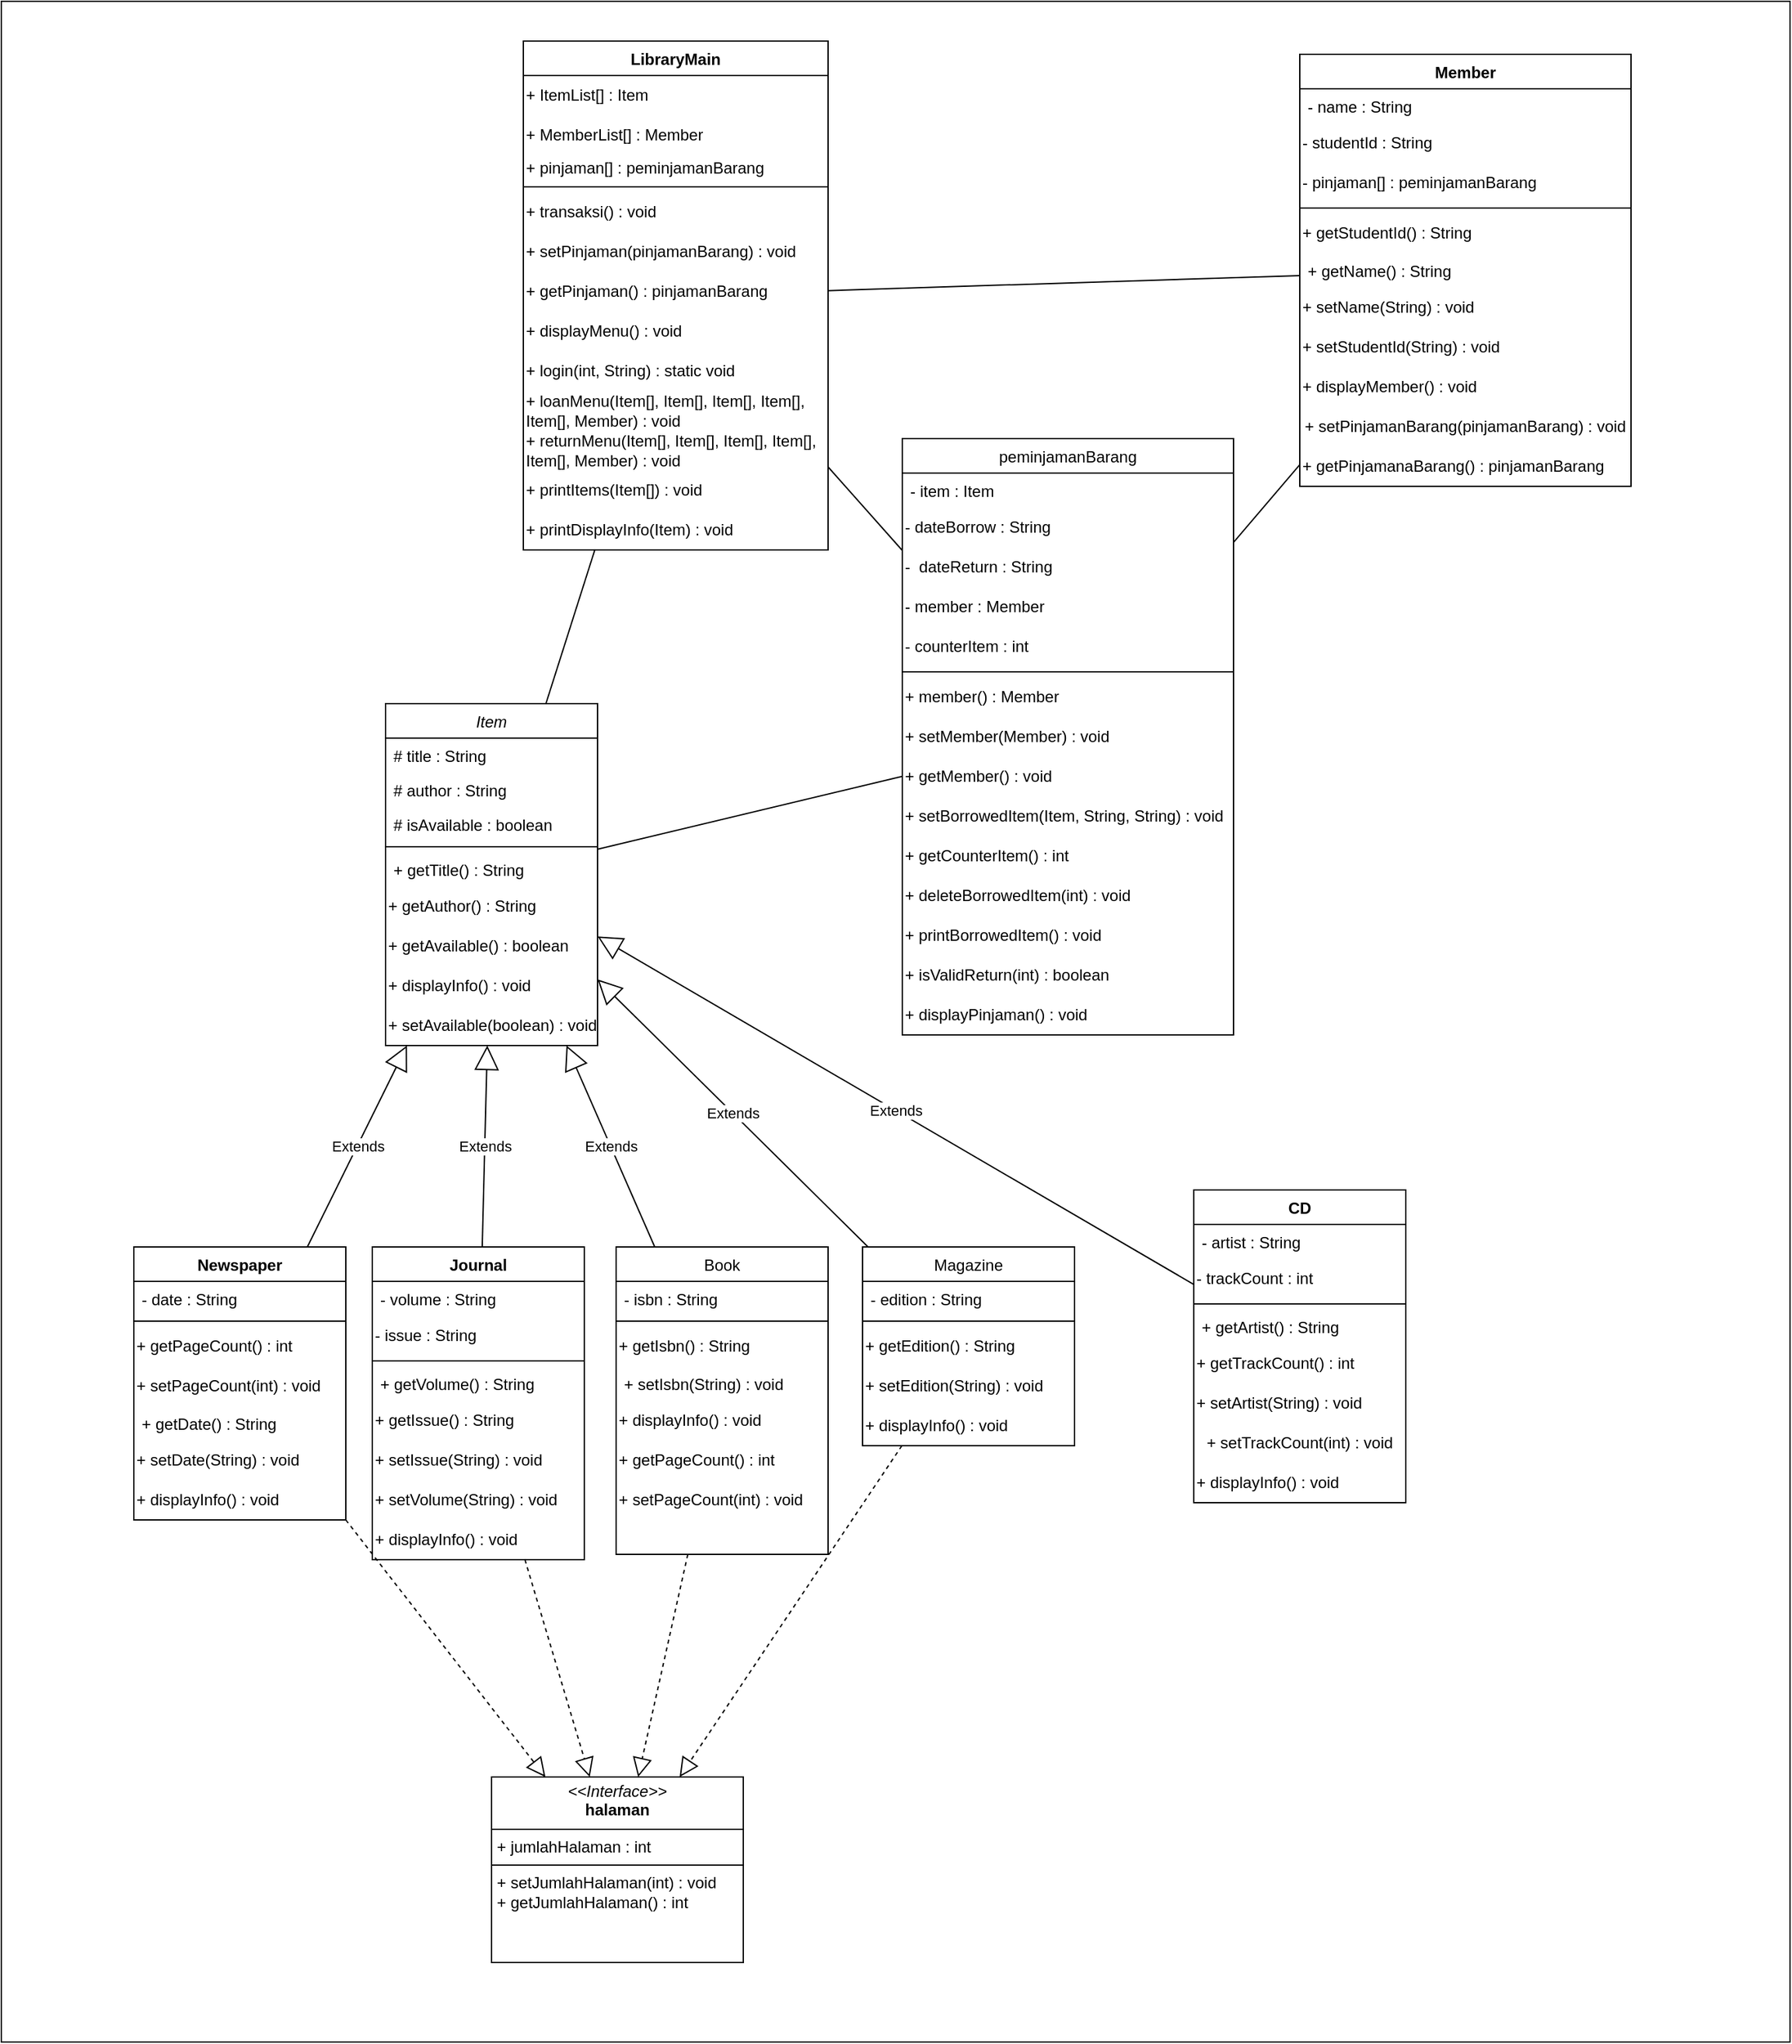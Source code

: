 <mxfile version="24.2.5" type="device">
  <diagram id="C5RBs43oDa-KdzZeNtuy" name="Page-1">
    <mxGraphModel dx="1859" dy="1704" grid="1" gridSize="10" guides="1" tooltips="1" connect="1" arrows="1" fold="1" page="1" pageScale="1" pageWidth="827" pageHeight="1169" math="0" shadow="0">
      <root>
        <mxCell id="WIyWlLk6GJQsqaUBKTNV-0" />
        <mxCell id="WIyWlLk6GJQsqaUBKTNV-1" parent="WIyWlLk6GJQsqaUBKTNV-0" />
        <mxCell id="lQ18ECbI6pu9SuM6kCDf-2" value="" style="rounded=0;whiteSpace=wrap;html=1;" parent="WIyWlLk6GJQsqaUBKTNV-1" vertex="1">
          <mxGeometry x="-50" y="-390" width="1350" height="1540" as="geometry" />
        </mxCell>
        <mxCell id="zkfFHV4jXpPFQw0GAbJ--0" value="Item" style="swimlane;fontStyle=2;align=center;verticalAlign=top;childLayout=stackLayout;horizontal=1;startSize=26;horizontalStack=0;resizeParent=1;resizeLast=0;collapsible=1;marginBottom=0;rounded=0;shadow=0;strokeWidth=1;" parent="WIyWlLk6GJQsqaUBKTNV-1" vertex="1">
          <mxGeometry x="240" y="140" width="160" height="258" as="geometry">
            <mxRectangle x="240" y="140" width="160" height="26" as="alternateBounds" />
          </mxGeometry>
        </mxCell>
        <mxCell id="zkfFHV4jXpPFQw0GAbJ--1" value="# title : String" style="text;align=left;verticalAlign=top;spacingLeft=4;spacingRight=4;overflow=hidden;rotatable=0;points=[[0,0.5],[1,0.5]];portConstraint=eastwest;" parent="zkfFHV4jXpPFQw0GAbJ--0" vertex="1">
          <mxGeometry y="26" width="160" height="26" as="geometry" />
        </mxCell>
        <mxCell id="zkfFHV4jXpPFQw0GAbJ--2" value="# author : String" style="text;align=left;verticalAlign=top;spacingLeft=4;spacingRight=4;overflow=hidden;rotatable=0;points=[[0,0.5],[1,0.5]];portConstraint=eastwest;rounded=0;shadow=0;html=0;" parent="zkfFHV4jXpPFQw0GAbJ--0" vertex="1">
          <mxGeometry y="52" width="160" height="26" as="geometry" />
        </mxCell>
        <mxCell id="zkfFHV4jXpPFQw0GAbJ--3" value="# isAvailable : boolean" style="text;align=left;verticalAlign=top;spacingLeft=4;spacingRight=4;overflow=hidden;rotatable=0;points=[[0,0.5],[1,0.5]];portConstraint=eastwest;rounded=0;shadow=0;html=0;" parent="zkfFHV4jXpPFQw0GAbJ--0" vertex="1">
          <mxGeometry y="78" width="160" height="26" as="geometry" />
        </mxCell>
        <mxCell id="zkfFHV4jXpPFQw0GAbJ--4" value="" style="line;html=1;strokeWidth=1;align=left;verticalAlign=middle;spacingTop=-1;spacingLeft=3;spacingRight=3;rotatable=0;labelPosition=right;points=[];portConstraint=eastwest;" parent="zkfFHV4jXpPFQw0GAbJ--0" vertex="1">
          <mxGeometry y="104" width="160" height="8" as="geometry" />
        </mxCell>
        <mxCell id="zkfFHV4jXpPFQw0GAbJ--5" value="+ getTitle() : String" style="text;align=left;verticalAlign=top;spacingLeft=4;spacingRight=4;overflow=hidden;rotatable=0;points=[[0,0.5],[1,0.5]];portConstraint=eastwest;" parent="zkfFHV4jXpPFQw0GAbJ--0" vertex="1">
          <mxGeometry y="112" width="160" height="26" as="geometry" />
        </mxCell>
        <mxCell id="qx_mzh8OeMAy9LtwGwMH-26" value="+ getAuthor() : String" style="text;html=1;align=left;verticalAlign=middle;whiteSpace=wrap;rounded=0;" parent="zkfFHV4jXpPFQw0GAbJ--0" vertex="1">
          <mxGeometry y="138" width="160" height="30" as="geometry" />
        </mxCell>
        <mxCell id="qx_mzh8OeMAy9LtwGwMH-27" value="+ getAvailable() : boolean" style="text;html=1;align=left;verticalAlign=middle;whiteSpace=wrap;rounded=0;" parent="zkfFHV4jXpPFQw0GAbJ--0" vertex="1">
          <mxGeometry y="168" width="160" height="30" as="geometry" />
        </mxCell>
        <mxCell id="qx_mzh8OeMAy9LtwGwMH-29" value="+ displayInfo() : void" style="text;html=1;align=left;verticalAlign=middle;whiteSpace=wrap;rounded=0;" parent="zkfFHV4jXpPFQw0GAbJ--0" vertex="1">
          <mxGeometry y="198" width="160" height="30" as="geometry" />
        </mxCell>
        <mxCell id="qx_mzh8OeMAy9LtwGwMH-28" value="+ setAvailable(boolean) : void" style="text;html=1;align=left;verticalAlign=middle;whiteSpace=wrap;rounded=0;" parent="zkfFHV4jXpPFQw0GAbJ--0" vertex="1">
          <mxGeometry y="228" width="160" height="30" as="geometry" />
        </mxCell>
        <mxCell id="zkfFHV4jXpPFQw0GAbJ--6" value="Book" style="swimlane;fontStyle=0;align=center;verticalAlign=top;childLayout=stackLayout;horizontal=1;startSize=26;horizontalStack=0;resizeParent=1;resizeLast=0;collapsible=1;marginBottom=0;rounded=0;shadow=0;strokeWidth=1;" parent="WIyWlLk6GJQsqaUBKTNV-1" vertex="1">
          <mxGeometry x="414" y="550" width="160" height="232" as="geometry">
            <mxRectangle x="130" y="380" width="160" height="26" as="alternateBounds" />
          </mxGeometry>
        </mxCell>
        <mxCell id="zkfFHV4jXpPFQw0GAbJ--7" value="- isbn : String" style="text;align=left;verticalAlign=top;spacingLeft=4;spacingRight=4;overflow=hidden;rotatable=0;points=[[0,0.5],[1,0.5]];portConstraint=eastwest;" parent="zkfFHV4jXpPFQw0GAbJ--6" vertex="1">
          <mxGeometry y="26" width="160" height="26" as="geometry" />
        </mxCell>
        <mxCell id="zkfFHV4jXpPFQw0GAbJ--9" value="" style="line;html=1;strokeWidth=1;align=left;verticalAlign=middle;spacingTop=-1;spacingLeft=3;spacingRight=3;rotatable=0;labelPosition=right;points=[];portConstraint=eastwest;" parent="zkfFHV4jXpPFQw0GAbJ--6" vertex="1">
          <mxGeometry y="52" width="160" height="8" as="geometry" />
        </mxCell>
        <mxCell id="lQ18ECbI6pu9SuM6kCDf-29" value="+ getIsbn() : String" style="text;html=1;align=left;verticalAlign=middle;whiteSpace=wrap;rounded=0;" parent="zkfFHV4jXpPFQw0GAbJ--6" vertex="1">
          <mxGeometry y="60" width="160" height="30" as="geometry" />
        </mxCell>
        <mxCell id="zkfFHV4jXpPFQw0GAbJ--11" value="+ setIsbn(String) : void" style="text;align=left;verticalAlign=top;spacingLeft=4;spacingRight=4;overflow=hidden;rotatable=0;points=[[0,0.5],[1,0.5]];portConstraint=eastwest;" parent="zkfFHV4jXpPFQw0GAbJ--6" vertex="1">
          <mxGeometry y="90" width="160" height="26" as="geometry" />
        </mxCell>
        <mxCell id="qx_mzh8OeMAy9LtwGwMH-45" value="+ displayInfo() : void" style="text;html=1;align=left;verticalAlign=middle;whiteSpace=wrap;rounded=0;" parent="zkfFHV4jXpPFQw0GAbJ--6" vertex="1">
          <mxGeometry y="116" width="160" height="30" as="geometry" />
        </mxCell>
        <mxCell id="CVYK4DIBqhmKt8OuhwKj-24" value="+ getPageCount() : int" style="text;html=1;align=left;verticalAlign=middle;whiteSpace=wrap;rounded=0;" parent="zkfFHV4jXpPFQw0GAbJ--6" vertex="1">
          <mxGeometry y="146" width="160" height="30" as="geometry" />
        </mxCell>
        <mxCell id="CVYK4DIBqhmKt8OuhwKj-25" value="+ setPageCount(int) : void" style="text;html=1;align=left;verticalAlign=middle;whiteSpace=wrap;rounded=0;" parent="zkfFHV4jXpPFQw0GAbJ--6" vertex="1">
          <mxGeometry y="176" width="160" height="30" as="geometry" />
        </mxCell>
        <mxCell id="zkfFHV4jXpPFQw0GAbJ--13" value="Magazine" style="swimlane;fontStyle=0;align=center;verticalAlign=top;childLayout=stackLayout;horizontal=1;startSize=26;horizontalStack=0;resizeParent=1;resizeLast=0;collapsible=1;marginBottom=0;rounded=0;shadow=0;strokeWidth=1;" parent="WIyWlLk6GJQsqaUBKTNV-1" vertex="1">
          <mxGeometry x="600" y="550" width="160" height="150" as="geometry">
            <mxRectangle x="340" y="380" width="170" height="26" as="alternateBounds" />
          </mxGeometry>
        </mxCell>
        <mxCell id="zkfFHV4jXpPFQw0GAbJ--14" value="- edition : String" style="text;align=left;verticalAlign=top;spacingLeft=4;spacingRight=4;overflow=hidden;rotatable=0;points=[[0,0.5],[1,0.5]];portConstraint=eastwest;" parent="zkfFHV4jXpPFQw0GAbJ--13" vertex="1">
          <mxGeometry y="26" width="160" height="26" as="geometry" />
        </mxCell>
        <mxCell id="zkfFHV4jXpPFQw0GAbJ--15" value="" style="line;html=1;strokeWidth=1;align=left;verticalAlign=middle;spacingTop=-1;spacingLeft=3;spacingRight=3;rotatable=0;labelPosition=right;points=[];portConstraint=eastwest;" parent="zkfFHV4jXpPFQw0GAbJ--13" vertex="1">
          <mxGeometry y="52" width="160" height="8" as="geometry" />
        </mxCell>
        <mxCell id="qx_mzh8OeMAy9LtwGwMH-41" value="+ getEdition() : String" style="text;html=1;align=left;verticalAlign=middle;whiteSpace=wrap;rounded=0;" parent="zkfFHV4jXpPFQw0GAbJ--13" vertex="1">
          <mxGeometry y="60" width="160" height="30" as="geometry" />
        </mxCell>
        <mxCell id="qx_mzh8OeMAy9LtwGwMH-42" value="+ setEdition(String) : void" style="text;html=1;align=left;verticalAlign=middle;whiteSpace=wrap;rounded=0;" parent="zkfFHV4jXpPFQw0GAbJ--13" vertex="1">
          <mxGeometry y="90" width="160" height="30" as="geometry" />
        </mxCell>
        <mxCell id="qx_mzh8OeMAy9LtwGwMH-43" value="+ displayInfo() : void" style="text;html=1;align=left;verticalAlign=middle;whiteSpace=wrap;rounded=0;" parent="zkfFHV4jXpPFQw0GAbJ--13" vertex="1">
          <mxGeometry y="120" width="160" height="30" as="geometry" />
        </mxCell>
        <mxCell id="qx_mzh8OeMAy9LtwGwMH-1" value="Member" style="swimlane;fontStyle=1;align=center;verticalAlign=top;childLayout=stackLayout;horizontal=1;startSize=26;horizontalStack=0;resizeParent=1;resizeParentMax=0;resizeLast=0;collapsible=1;marginBottom=0;whiteSpace=wrap;html=1;" parent="WIyWlLk6GJQsqaUBKTNV-1" vertex="1">
          <mxGeometry x="930" y="-350" width="250" height="326" as="geometry" />
        </mxCell>
        <mxCell id="qx_mzh8OeMAy9LtwGwMH-2" value="- name : String" style="text;strokeColor=none;fillColor=none;align=left;verticalAlign=top;spacingLeft=4;spacingRight=4;overflow=hidden;rotatable=0;points=[[0,0.5],[1,0.5]];portConstraint=eastwest;whiteSpace=wrap;html=1;" parent="qx_mzh8OeMAy9LtwGwMH-1" vertex="1">
          <mxGeometry y="26" width="250" height="26" as="geometry" />
        </mxCell>
        <mxCell id="qx_mzh8OeMAy9LtwGwMH-53" value="- studentId : String" style="text;html=1;align=left;verticalAlign=middle;whiteSpace=wrap;rounded=0;" parent="qx_mzh8OeMAy9LtwGwMH-1" vertex="1">
          <mxGeometry y="52" width="250" height="30" as="geometry" />
        </mxCell>
        <mxCell id="lQ18ECbI6pu9SuM6kCDf-4" value="- pinjaman[] : peminjamanBarang" style="text;html=1;align=left;verticalAlign=middle;whiteSpace=wrap;rounded=0;" parent="qx_mzh8OeMAy9LtwGwMH-1" vertex="1">
          <mxGeometry y="82" width="250" height="30" as="geometry" />
        </mxCell>
        <mxCell id="qx_mzh8OeMAy9LtwGwMH-3" value="" style="line;strokeWidth=1;fillColor=none;align=left;verticalAlign=middle;spacingTop=-1;spacingLeft=3;spacingRight=3;rotatable=0;labelPosition=right;points=[];portConstraint=eastwest;strokeColor=inherit;" parent="qx_mzh8OeMAy9LtwGwMH-1" vertex="1">
          <mxGeometry y="112" width="250" height="8" as="geometry" />
        </mxCell>
        <mxCell id="qx_mzh8OeMAy9LtwGwMH-55" value="+ getStudentId() : String" style="text;html=1;align=left;verticalAlign=middle;whiteSpace=wrap;rounded=0;" parent="qx_mzh8OeMAy9LtwGwMH-1" vertex="1">
          <mxGeometry y="120" width="250" height="30" as="geometry" />
        </mxCell>
        <mxCell id="qx_mzh8OeMAy9LtwGwMH-4" value="+ getName() : String" style="text;strokeColor=none;fillColor=none;align=left;verticalAlign=top;spacingLeft=4;spacingRight=4;overflow=hidden;rotatable=0;points=[[0,0.5],[1,0.5]];portConstraint=eastwest;whiteSpace=wrap;html=1;" parent="qx_mzh8OeMAy9LtwGwMH-1" vertex="1">
          <mxGeometry y="150" width="250" height="26" as="geometry" />
        </mxCell>
        <mxCell id="qx_mzh8OeMAy9LtwGwMH-57" value="+ setName(String) : void" style="text;html=1;align=left;verticalAlign=middle;whiteSpace=wrap;rounded=0;" parent="qx_mzh8OeMAy9LtwGwMH-1" vertex="1">
          <mxGeometry y="176" width="250" height="30" as="geometry" />
        </mxCell>
        <mxCell id="qx_mzh8OeMAy9LtwGwMH-58" value="+ setStudentId(String) : void" style="text;html=1;align=left;verticalAlign=middle;whiteSpace=wrap;rounded=0;" parent="qx_mzh8OeMAy9LtwGwMH-1" vertex="1">
          <mxGeometry y="206" width="250" height="30" as="geometry" />
        </mxCell>
        <mxCell id="qx_mzh8OeMAy9LtwGwMH-59" value="+ displayMember() : void" style="text;html=1;align=left;verticalAlign=middle;whiteSpace=wrap;rounded=0;" parent="qx_mzh8OeMAy9LtwGwMH-1" vertex="1">
          <mxGeometry y="236" width="250" height="30" as="geometry" />
        </mxCell>
        <mxCell id="lQ18ECbI6pu9SuM6kCDf-3" value="+ setPinjamanBarang(pinjamanBarang) : void" style="text;html=1;align=center;verticalAlign=middle;whiteSpace=wrap;rounded=0;" parent="qx_mzh8OeMAy9LtwGwMH-1" vertex="1">
          <mxGeometry y="266" width="250" height="30" as="geometry" />
        </mxCell>
        <mxCell id="lQ18ECbI6pu9SuM6kCDf-5" value="+ getPinjamanaBarang() : pinjamanBarang" style="text;html=1;align=left;verticalAlign=middle;whiteSpace=wrap;rounded=0;" parent="qx_mzh8OeMAy9LtwGwMH-1" vertex="1">
          <mxGeometry y="296" width="250" height="30" as="geometry" />
        </mxCell>
        <mxCell id="qx_mzh8OeMAy9LtwGwMH-5" value="LibraryMain" style="swimlane;fontStyle=1;align=center;verticalAlign=top;childLayout=stackLayout;horizontal=1;startSize=26;horizontalStack=0;resizeParent=1;resizeParentMax=0;resizeLast=0;collapsible=1;marginBottom=0;whiteSpace=wrap;html=1;" parent="WIyWlLk6GJQsqaUBKTNV-1" vertex="1">
          <mxGeometry x="344" y="-360" width="230" height="384" as="geometry">
            <mxRectangle x="560" y="-70" width="100" height="30" as="alternateBounds" />
          </mxGeometry>
        </mxCell>
        <mxCell id="CVYK4DIBqhmKt8OuhwKj-3" value="+ ItemList[] : Item" style="text;html=1;align=left;verticalAlign=middle;whiteSpace=wrap;rounded=0;" parent="qx_mzh8OeMAy9LtwGwMH-5" vertex="1">
          <mxGeometry y="26" width="230" height="30" as="geometry" />
        </mxCell>
        <mxCell id="IINorPkzhLyfRXgbRAq2-2" value="+ MemberList[] : Member" style="text;html=1;align=left;verticalAlign=middle;whiteSpace=wrap;rounded=0;" vertex="1" parent="qx_mzh8OeMAy9LtwGwMH-5">
          <mxGeometry y="56" width="230" height="30" as="geometry" />
        </mxCell>
        <mxCell id="lQ18ECbI6pu9SuM6kCDf-12" value="+ pinjaman[] : peminjamanBarang" style="text;html=1;align=left;verticalAlign=middle;whiteSpace=wrap;rounded=0;" parent="qx_mzh8OeMAy9LtwGwMH-5" vertex="1">
          <mxGeometry y="86" width="230" height="20" as="geometry" />
        </mxCell>
        <mxCell id="qx_mzh8OeMAy9LtwGwMH-7" value="" style="line;strokeWidth=1;fillColor=none;align=left;verticalAlign=middle;spacingTop=-1;spacingLeft=3;spacingRight=3;rotatable=0;labelPosition=right;points=[];portConstraint=eastwest;strokeColor=inherit;" parent="qx_mzh8OeMAy9LtwGwMH-5" vertex="1">
          <mxGeometry y="106" width="230" height="8" as="geometry" />
        </mxCell>
        <mxCell id="lQ18ECbI6pu9SuM6kCDf-22" value="+ transaksi() : void" style="text;html=1;align=left;verticalAlign=middle;whiteSpace=wrap;rounded=0;" parent="qx_mzh8OeMAy9LtwGwMH-5" vertex="1">
          <mxGeometry y="114" width="230" height="30" as="geometry" />
        </mxCell>
        <mxCell id="lQ18ECbI6pu9SuM6kCDf-13" value="+ setPinjaman(pinjamanBarang) : void" style="text;html=1;align=left;verticalAlign=middle;whiteSpace=wrap;rounded=0;" parent="qx_mzh8OeMAy9LtwGwMH-5" vertex="1">
          <mxGeometry y="144" width="230" height="30" as="geometry" />
        </mxCell>
        <mxCell id="lQ18ECbI6pu9SuM6kCDf-14" value="+ getPinjaman() : pinjamanBarang" style="text;html=1;align=left;verticalAlign=middle;whiteSpace=wrap;rounded=0;" parent="qx_mzh8OeMAy9LtwGwMH-5" vertex="1">
          <mxGeometry y="174" width="230" height="30" as="geometry" />
        </mxCell>
        <mxCell id="CVYK4DIBqhmKt8OuhwKj-0" value="+ displayMenu() : void" style="text;html=1;align=left;verticalAlign=middle;whiteSpace=wrap;rounded=0;" parent="qx_mzh8OeMAy9LtwGwMH-5" vertex="1">
          <mxGeometry y="204" width="230" height="30" as="geometry" />
        </mxCell>
        <mxCell id="CVYK4DIBqhmKt8OuhwKj-5" value="+ login(int, String) : static void" style="text;html=1;align=left;verticalAlign=middle;whiteSpace=wrap;rounded=0;" parent="qx_mzh8OeMAy9LtwGwMH-5" vertex="1">
          <mxGeometry y="234" width="230" height="30" as="geometry" />
        </mxCell>
        <mxCell id="CVYK4DIBqhmKt8OuhwKj-6" value="+ loanMenu(Item[], Item[], Item[], Item[], Item[], Member) : void" style="text;html=1;align=left;verticalAlign=middle;whiteSpace=wrap;rounded=0;" parent="qx_mzh8OeMAy9LtwGwMH-5" vertex="1">
          <mxGeometry y="264" width="230" height="30" as="geometry" />
        </mxCell>
        <mxCell id="CVYK4DIBqhmKt8OuhwKj-7" value="+ returnMenu(&lt;span style=&quot;&quot;&gt;Item[], Item[], Item[], Item[], Item[], Member) : void&lt;/span&gt;" style="text;html=1;align=left;verticalAlign=middle;whiteSpace=wrap;rounded=0;" parent="qx_mzh8OeMAy9LtwGwMH-5" vertex="1">
          <mxGeometry y="294" width="230" height="30" as="geometry" />
        </mxCell>
        <mxCell id="CVYK4DIBqhmKt8OuhwKj-8" value="+ printItems(Item[]) : void" style="text;html=1;align=left;verticalAlign=middle;whiteSpace=wrap;rounded=0;" parent="qx_mzh8OeMAy9LtwGwMH-5" vertex="1">
          <mxGeometry y="324" width="230" height="30" as="geometry" />
        </mxCell>
        <mxCell id="CVYK4DIBqhmKt8OuhwKj-9" value="+ printDisplayInfo(Item) : void" style="text;html=1;align=left;verticalAlign=middle;whiteSpace=wrap;rounded=0;" parent="qx_mzh8OeMAy9LtwGwMH-5" vertex="1">
          <mxGeometry y="354" width="230" height="30" as="geometry" />
        </mxCell>
        <mxCell id="qx_mzh8OeMAy9LtwGwMH-9" value="Newspaper" style="swimlane;fontStyle=1;align=center;verticalAlign=top;childLayout=stackLayout;horizontal=1;startSize=26;horizontalStack=0;resizeParent=1;resizeParentMax=0;resizeLast=0;collapsible=1;marginBottom=0;whiteSpace=wrap;html=1;" parent="WIyWlLk6GJQsqaUBKTNV-1" vertex="1">
          <mxGeometry x="50" y="550" width="160" height="206" as="geometry" />
        </mxCell>
        <mxCell id="qx_mzh8OeMAy9LtwGwMH-10" value="- date : String" style="text;strokeColor=none;fillColor=none;align=left;verticalAlign=top;spacingLeft=4;spacingRight=4;overflow=hidden;rotatable=0;points=[[0,0.5],[1,0.5]];portConstraint=eastwest;whiteSpace=wrap;html=1;" parent="qx_mzh8OeMAy9LtwGwMH-9" vertex="1">
          <mxGeometry y="26" width="160" height="26" as="geometry" />
        </mxCell>
        <mxCell id="qx_mzh8OeMAy9LtwGwMH-11" value="" style="line;strokeWidth=1;fillColor=none;align=left;verticalAlign=middle;spacingTop=-1;spacingLeft=3;spacingRight=3;rotatable=0;labelPosition=right;points=[];portConstraint=eastwest;strokeColor=inherit;" parent="qx_mzh8OeMAy9LtwGwMH-9" vertex="1">
          <mxGeometry y="52" width="160" height="8" as="geometry" />
        </mxCell>
        <mxCell id="CVYK4DIBqhmKt8OuhwKj-27" value="&lt;span style=&quot;&quot;&gt;+ getPageCount() : int&lt;/span&gt;" style="text;html=1;align=left;verticalAlign=middle;whiteSpace=wrap;rounded=0;" parent="qx_mzh8OeMAy9LtwGwMH-9" vertex="1">
          <mxGeometry y="60" width="160" height="30" as="geometry" />
        </mxCell>
        <mxCell id="CVYK4DIBqhmKt8OuhwKj-28" value="&lt;span style=&quot;&quot;&gt;+ setPageCount(int) : void&lt;/span&gt;" style="text;html=1;align=left;verticalAlign=middle;whiteSpace=wrap;rounded=0;" parent="qx_mzh8OeMAy9LtwGwMH-9" vertex="1">
          <mxGeometry y="90" width="160" height="30" as="geometry" />
        </mxCell>
        <mxCell id="qx_mzh8OeMAy9LtwGwMH-12" value="+ getDate() : String" style="text;strokeColor=none;fillColor=none;align=left;verticalAlign=top;spacingLeft=4;spacingRight=4;overflow=hidden;rotatable=0;points=[[0,0.5],[1,0.5]];portConstraint=eastwest;whiteSpace=wrap;html=1;" parent="qx_mzh8OeMAy9LtwGwMH-9" vertex="1">
          <mxGeometry y="120" width="160" height="26" as="geometry" />
        </mxCell>
        <mxCell id="qx_mzh8OeMAy9LtwGwMH-34" value="+ setDate(String) : void" style="text;html=1;align=left;verticalAlign=middle;whiteSpace=wrap;rounded=0;" parent="qx_mzh8OeMAy9LtwGwMH-9" vertex="1">
          <mxGeometry y="146" width="160" height="30" as="geometry" />
        </mxCell>
        <mxCell id="qx_mzh8OeMAy9LtwGwMH-36" value="+ displayInfo() : void" style="text;html=1;align=left;verticalAlign=middle;whiteSpace=wrap;rounded=0;" parent="qx_mzh8OeMAy9LtwGwMH-9" vertex="1">
          <mxGeometry y="176" width="160" height="30" as="geometry" />
        </mxCell>
        <mxCell id="qx_mzh8OeMAy9LtwGwMH-14" value="Journal" style="swimlane;fontStyle=1;align=center;verticalAlign=top;childLayout=stackLayout;horizontal=1;startSize=26;horizontalStack=0;resizeParent=1;resizeParentMax=0;resizeLast=0;collapsible=1;marginBottom=0;whiteSpace=wrap;html=1;" parent="WIyWlLk6GJQsqaUBKTNV-1" vertex="1">
          <mxGeometry x="230" y="550" width="160" height="236" as="geometry" />
        </mxCell>
        <mxCell id="qx_mzh8OeMAy9LtwGwMH-15" value="- volume : String" style="text;strokeColor=none;fillColor=none;align=left;verticalAlign=top;spacingLeft=4;spacingRight=4;overflow=hidden;rotatable=0;points=[[0,0.5],[1,0.5]];portConstraint=eastwest;whiteSpace=wrap;html=1;" parent="qx_mzh8OeMAy9LtwGwMH-14" vertex="1">
          <mxGeometry y="26" width="160" height="26" as="geometry" />
        </mxCell>
        <mxCell id="qx_mzh8OeMAy9LtwGwMH-30" value="- issue : String" style="text;html=1;align=left;verticalAlign=middle;whiteSpace=wrap;rounded=0;" parent="qx_mzh8OeMAy9LtwGwMH-14" vertex="1">
          <mxGeometry y="52" width="160" height="30" as="geometry" />
        </mxCell>
        <mxCell id="qx_mzh8OeMAy9LtwGwMH-16" value="" style="line;strokeWidth=1;fillColor=none;align=left;verticalAlign=middle;spacingTop=-1;spacingLeft=3;spacingRight=3;rotatable=0;labelPosition=right;points=[];portConstraint=eastwest;strokeColor=inherit;" parent="qx_mzh8OeMAy9LtwGwMH-14" vertex="1">
          <mxGeometry y="82" width="160" height="8" as="geometry" />
        </mxCell>
        <mxCell id="qx_mzh8OeMAy9LtwGwMH-17" value="+ getVolume() : String" style="text;strokeColor=none;fillColor=none;align=left;verticalAlign=top;spacingLeft=4;spacingRight=4;overflow=hidden;rotatable=0;points=[[0,0.5],[1,0.5]];portConstraint=eastwest;whiteSpace=wrap;html=1;" parent="qx_mzh8OeMAy9LtwGwMH-14" vertex="1">
          <mxGeometry y="90" width="160" height="26" as="geometry" />
        </mxCell>
        <mxCell id="qx_mzh8OeMAy9LtwGwMH-32" value="+ getIssue() : String" style="text;html=1;align=left;verticalAlign=middle;whiteSpace=wrap;rounded=0;" parent="qx_mzh8OeMAy9LtwGwMH-14" vertex="1">
          <mxGeometry y="116" width="160" height="30" as="geometry" />
        </mxCell>
        <mxCell id="qx_mzh8OeMAy9LtwGwMH-33" value="+ setIssue(String) : void&amp;nbsp;" style="text;html=1;align=left;verticalAlign=middle;whiteSpace=wrap;rounded=0;" parent="qx_mzh8OeMAy9LtwGwMH-14" vertex="1">
          <mxGeometry y="146" width="160" height="30" as="geometry" />
        </mxCell>
        <mxCell id="qx_mzh8OeMAy9LtwGwMH-31" value="+ setVolume(String) : void" style="text;html=1;align=left;verticalAlign=middle;whiteSpace=wrap;rounded=0;" parent="qx_mzh8OeMAy9LtwGwMH-14" vertex="1">
          <mxGeometry y="176" width="160" height="30" as="geometry" />
        </mxCell>
        <mxCell id="qx_mzh8OeMAy9LtwGwMH-35" value="+ displayInfo() : void" style="text;html=1;align=left;verticalAlign=middle;whiteSpace=wrap;rounded=0;" parent="qx_mzh8OeMAy9LtwGwMH-14" vertex="1">
          <mxGeometry y="206" width="160" height="30" as="geometry" />
        </mxCell>
        <mxCell id="qx_mzh8OeMAy9LtwGwMH-19" value="CD" style="swimlane;fontStyle=1;align=center;verticalAlign=top;childLayout=stackLayout;horizontal=1;startSize=26;horizontalStack=0;resizeParent=1;resizeParentMax=0;resizeLast=0;collapsible=1;marginBottom=0;whiteSpace=wrap;html=1;" parent="WIyWlLk6GJQsqaUBKTNV-1" vertex="1">
          <mxGeometry x="850" y="507" width="160" height="236" as="geometry" />
        </mxCell>
        <mxCell id="qx_mzh8OeMAy9LtwGwMH-20" value="- artist : String" style="text;strokeColor=none;fillColor=none;align=left;verticalAlign=top;spacingLeft=4;spacingRight=4;overflow=hidden;rotatable=0;points=[[0,0.5],[1,0.5]];portConstraint=eastwest;whiteSpace=wrap;html=1;" parent="qx_mzh8OeMAy9LtwGwMH-19" vertex="1">
          <mxGeometry y="26" width="160" height="26" as="geometry" />
        </mxCell>
        <mxCell id="qx_mzh8OeMAy9LtwGwMH-37" value="- trackCount : int" style="text;html=1;align=left;verticalAlign=middle;whiteSpace=wrap;rounded=0;" parent="qx_mzh8OeMAy9LtwGwMH-19" vertex="1">
          <mxGeometry y="52" width="160" height="30" as="geometry" />
        </mxCell>
        <mxCell id="qx_mzh8OeMAy9LtwGwMH-21" value="" style="line;strokeWidth=1;fillColor=none;align=left;verticalAlign=middle;spacingTop=-1;spacingLeft=3;spacingRight=3;rotatable=0;labelPosition=right;points=[];portConstraint=eastwest;strokeColor=inherit;" parent="qx_mzh8OeMAy9LtwGwMH-19" vertex="1">
          <mxGeometry y="82" width="160" height="8" as="geometry" />
        </mxCell>
        <mxCell id="qx_mzh8OeMAy9LtwGwMH-22" value="+ getArtist() : String" style="text;strokeColor=none;fillColor=none;align=left;verticalAlign=top;spacingLeft=4;spacingRight=4;overflow=hidden;rotatable=0;points=[[0,0.5],[1,0.5]];portConstraint=eastwest;whiteSpace=wrap;html=1;" parent="qx_mzh8OeMAy9LtwGwMH-19" vertex="1">
          <mxGeometry y="90" width="160" height="26" as="geometry" />
        </mxCell>
        <mxCell id="qx_mzh8OeMAy9LtwGwMH-38" value="+ getTrackCount() : int" style="text;html=1;align=left;verticalAlign=middle;whiteSpace=wrap;rounded=0;" parent="qx_mzh8OeMAy9LtwGwMH-19" vertex="1">
          <mxGeometry y="116" width="160" height="30" as="geometry" />
        </mxCell>
        <mxCell id="qx_mzh8OeMAy9LtwGwMH-39" value="+ setArtist(String) : void" style="text;html=1;align=left;verticalAlign=middle;whiteSpace=wrap;rounded=0;" parent="qx_mzh8OeMAy9LtwGwMH-19" vertex="1">
          <mxGeometry y="146" width="160" height="30" as="geometry" />
        </mxCell>
        <mxCell id="qx_mzh8OeMAy9LtwGwMH-40" value="+ setTrackCount(int) : void" style="text;html=1;align=center;verticalAlign=middle;whiteSpace=wrap;rounded=0;" parent="qx_mzh8OeMAy9LtwGwMH-19" vertex="1">
          <mxGeometry y="176" width="160" height="30" as="geometry" />
        </mxCell>
        <mxCell id="qx_mzh8OeMAy9LtwGwMH-44" value="+ displayInfo() : void" style="text;html=1;align=left;verticalAlign=middle;whiteSpace=wrap;rounded=0;" parent="qx_mzh8OeMAy9LtwGwMH-19" vertex="1">
          <mxGeometry y="206" width="160" height="30" as="geometry" />
        </mxCell>
        <mxCell id="zkfFHV4jXpPFQw0GAbJ--17" value="peminjamanBarang" style="swimlane;fontStyle=0;align=center;verticalAlign=top;childLayout=stackLayout;horizontal=1;startSize=26;horizontalStack=0;resizeParent=1;resizeLast=0;collapsible=1;marginBottom=0;rounded=0;shadow=0;strokeWidth=1;" parent="WIyWlLk6GJQsqaUBKTNV-1" vertex="1">
          <mxGeometry x="630" y="-60" width="250" height="450" as="geometry">
            <mxRectangle x="550" y="140" width="160" height="26" as="alternateBounds" />
          </mxGeometry>
        </mxCell>
        <mxCell id="zkfFHV4jXpPFQw0GAbJ--19" value="- item : Item" style="text;align=left;verticalAlign=top;spacingLeft=4;spacingRight=4;overflow=hidden;rotatable=0;points=[[0,0.5],[1,0.5]];portConstraint=eastwest;rounded=0;shadow=0;html=0;" parent="zkfFHV4jXpPFQw0GAbJ--17" vertex="1">
          <mxGeometry y="26" width="250" height="26" as="geometry" />
        </mxCell>
        <mxCell id="CVYK4DIBqhmKt8OuhwKj-10" value="- dateBorrow : String" style="text;html=1;align=left;verticalAlign=middle;whiteSpace=wrap;rounded=0;" parent="zkfFHV4jXpPFQw0GAbJ--17" vertex="1">
          <mxGeometry y="52" width="250" height="30" as="geometry" />
        </mxCell>
        <mxCell id="CVYK4DIBqhmKt8OuhwKj-11" value="-&amp;nbsp; dateReturn : String" style="text;html=1;align=left;verticalAlign=middle;whiteSpace=wrap;rounded=0;" parent="zkfFHV4jXpPFQw0GAbJ--17" vertex="1">
          <mxGeometry y="82" width="250" height="30" as="geometry" />
        </mxCell>
        <mxCell id="CVYK4DIBqhmKt8OuhwKj-12" value="- member : Member" style="text;html=1;align=left;verticalAlign=middle;whiteSpace=wrap;rounded=0;" parent="zkfFHV4jXpPFQw0GAbJ--17" vertex="1">
          <mxGeometry y="112" width="250" height="30" as="geometry" />
        </mxCell>
        <mxCell id="CVYK4DIBqhmKt8OuhwKj-13" value="- counterItem : int" style="text;html=1;align=left;verticalAlign=middle;whiteSpace=wrap;rounded=0;" parent="zkfFHV4jXpPFQw0GAbJ--17" vertex="1">
          <mxGeometry y="142" width="250" height="30" as="geometry" />
        </mxCell>
        <mxCell id="zkfFHV4jXpPFQw0GAbJ--23" value="" style="line;html=1;strokeWidth=1;align=left;verticalAlign=middle;spacingTop=-1;spacingLeft=3;spacingRight=3;rotatable=0;labelPosition=right;points=[];portConstraint=eastwest;" parent="zkfFHV4jXpPFQw0GAbJ--17" vertex="1">
          <mxGeometry y="172" width="250" height="8" as="geometry" />
        </mxCell>
        <mxCell id="Jg3dW6RtO_Iidz4gobcq-0" value="+ member() : Member" style="text;html=1;align=left;verticalAlign=middle;whiteSpace=wrap;rounded=0;" parent="zkfFHV4jXpPFQw0GAbJ--17" vertex="1">
          <mxGeometry y="180" width="250" height="30" as="geometry" />
        </mxCell>
        <mxCell id="CVYK4DIBqhmKt8OuhwKj-16" value="+ setMember(Member) : void" style="text;html=1;align=left;verticalAlign=middle;whiteSpace=wrap;rounded=0;" parent="zkfFHV4jXpPFQw0GAbJ--17" vertex="1">
          <mxGeometry y="210" width="250" height="30" as="geometry" />
        </mxCell>
        <mxCell id="CVYK4DIBqhmKt8OuhwKj-17" value="+ getMember() : void" style="text;html=1;align=left;verticalAlign=middle;whiteSpace=wrap;rounded=0;" parent="zkfFHV4jXpPFQw0GAbJ--17" vertex="1">
          <mxGeometry y="240" width="250" height="30" as="geometry" />
        </mxCell>
        <mxCell id="CVYK4DIBqhmKt8OuhwKj-18" value="+ setBorrowedItem(Item, String, String) : void" style="text;html=1;align=left;verticalAlign=middle;whiteSpace=wrap;rounded=0;" parent="zkfFHV4jXpPFQw0GAbJ--17" vertex="1">
          <mxGeometry y="270" width="250" height="30" as="geometry" />
        </mxCell>
        <mxCell id="CVYK4DIBqhmKt8OuhwKj-19" value="+ getCounterItem() : int" style="text;html=1;align=left;verticalAlign=middle;whiteSpace=wrap;rounded=0;" parent="zkfFHV4jXpPFQw0GAbJ--17" vertex="1">
          <mxGeometry y="300" width="250" height="30" as="geometry" />
        </mxCell>
        <mxCell id="CVYK4DIBqhmKt8OuhwKj-20" value="+ deleteBorrowedItem(int) : void" style="text;html=1;align=left;verticalAlign=middle;whiteSpace=wrap;rounded=0;" parent="zkfFHV4jXpPFQw0GAbJ--17" vertex="1">
          <mxGeometry y="330" width="250" height="30" as="geometry" />
        </mxCell>
        <mxCell id="CVYK4DIBqhmKt8OuhwKj-21" value="+ printBorrowedItem() : void" style="text;html=1;align=left;verticalAlign=middle;whiteSpace=wrap;rounded=0;" parent="zkfFHV4jXpPFQw0GAbJ--17" vertex="1">
          <mxGeometry y="360" width="250" height="30" as="geometry" />
        </mxCell>
        <mxCell id="CVYK4DIBqhmKt8OuhwKj-22" value="+ isValidReturn(int) : boolean" style="text;html=1;align=left;verticalAlign=middle;whiteSpace=wrap;rounded=0;" parent="zkfFHV4jXpPFQw0GAbJ--17" vertex="1">
          <mxGeometry y="390" width="250" height="30" as="geometry" />
        </mxCell>
        <mxCell id="lQ18ECbI6pu9SuM6kCDf-15" value="+ displayPinjaman() : void" style="text;html=1;align=left;verticalAlign=middle;whiteSpace=wrap;rounded=0;" parent="zkfFHV4jXpPFQw0GAbJ--17" vertex="1">
          <mxGeometry y="420" width="250" height="30" as="geometry" />
        </mxCell>
        <mxCell id="qx_mzh8OeMAy9LtwGwMH-66" value="" style="endArrow=none;html=1;rounded=0;" parent="WIyWlLk6GJQsqaUBKTNV-1" source="zkfFHV4jXpPFQw0GAbJ--0" target="zkfFHV4jXpPFQw0GAbJ--17" edge="1">
          <mxGeometry width="50" height="50" relative="1" as="geometry">
            <mxPoint x="400" y="290" as="sourcePoint" />
            <mxPoint x="590" y="319" as="targetPoint" />
          </mxGeometry>
        </mxCell>
        <mxCell id="qx_mzh8OeMAy9LtwGwMH-67" value="" style="endArrow=none;html=1;rounded=0;" parent="WIyWlLk6GJQsqaUBKTNV-1" source="zkfFHV4jXpPFQw0GAbJ--17" target="qx_mzh8OeMAy9LtwGwMH-5" edge="1">
          <mxGeometry width="50" height="50" relative="1" as="geometry">
            <mxPoint x="360" y="70" as="sourcePoint" />
            <mxPoint x="605" y="116" as="targetPoint" />
          </mxGeometry>
        </mxCell>
        <mxCell id="qx_mzh8OeMAy9LtwGwMH-69" value="" style="endArrow=none;html=1;rounded=0;" parent="WIyWlLk6GJQsqaUBKTNV-1" source="zkfFHV4jXpPFQw0GAbJ--17" target="qx_mzh8OeMAy9LtwGwMH-1" edge="1">
          <mxGeometry width="50" height="50" relative="1" as="geometry">
            <mxPoint x="890" y="140" as="sourcePoint" />
            <mxPoint x="940" y="90" as="targetPoint" />
          </mxGeometry>
        </mxCell>
        <mxCell id="lQ18ECbI6pu9SuM6kCDf-1" value="" style="endArrow=none;html=1;rounded=0;" parent="WIyWlLk6GJQsqaUBKTNV-1" source="qx_mzh8OeMAy9LtwGwMH-5" target="qx_mzh8OeMAy9LtwGwMH-1" edge="1">
          <mxGeometry width="50" height="50" relative="1" as="geometry">
            <mxPoint x="650" y="-160" as="sourcePoint" />
            <mxPoint x="700" y="-210" as="targetPoint" />
          </mxGeometry>
        </mxCell>
        <mxCell id="lQ18ECbI6pu9SuM6kCDf-16" value="Extends" style="endArrow=block;endSize=16;endFill=0;html=1;rounded=0;" parent="WIyWlLk6GJQsqaUBKTNV-1" source="zkfFHV4jXpPFQw0GAbJ--13" target="zkfFHV4jXpPFQw0GAbJ--0" edge="1">
          <mxGeometry width="160" relative="1" as="geometry">
            <mxPoint x="440" y="300" as="sourcePoint" />
            <mxPoint x="600" y="300" as="targetPoint" />
          </mxGeometry>
        </mxCell>
        <mxCell id="lQ18ECbI6pu9SuM6kCDf-17" value="Extends" style="endArrow=block;endSize=16;endFill=0;html=1;rounded=0;" parent="WIyWlLk6GJQsqaUBKTNV-1" source="qx_mzh8OeMAy9LtwGwMH-19" target="zkfFHV4jXpPFQw0GAbJ--0" edge="1">
          <mxGeometry width="160" relative="1" as="geometry">
            <mxPoint x="210" y="460" as="sourcePoint" />
            <mxPoint x="370" y="460" as="targetPoint" />
          </mxGeometry>
        </mxCell>
        <mxCell id="lQ18ECbI6pu9SuM6kCDf-18" value="Extends" style="endArrow=block;endSize=16;endFill=0;html=1;rounded=0;" parent="WIyWlLk6GJQsqaUBKTNV-1" source="qx_mzh8OeMAy9LtwGwMH-14" target="zkfFHV4jXpPFQw0GAbJ--0" edge="1">
          <mxGeometry width="160" relative="1" as="geometry">
            <mxPoint x="300" y="490" as="sourcePoint" />
            <mxPoint x="460" y="490" as="targetPoint" />
          </mxGeometry>
        </mxCell>
        <mxCell id="lQ18ECbI6pu9SuM6kCDf-19" value="Extends" style="endArrow=block;endSize=16;endFill=0;html=1;rounded=0;" parent="WIyWlLk6GJQsqaUBKTNV-1" source="zkfFHV4jXpPFQw0GAbJ--6" target="zkfFHV4jXpPFQw0GAbJ--0" edge="1">
          <mxGeometry width="160" relative="1" as="geometry">
            <mxPoint x="592.276" y="620" as="sourcePoint" />
            <mxPoint x="550" y="490" as="targetPoint" />
          </mxGeometry>
        </mxCell>
        <mxCell id="lQ18ECbI6pu9SuM6kCDf-21" value="Extends" style="endArrow=block;endSize=16;endFill=0;html=1;rounded=0;" parent="WIyWlLk6GJQsqaUBKTNV-1" source="qx_mzh8OeMAy9LtwGwMH-9" target="zkfFHV4jXpPFQw0GAbJ--0" edge="1">
          <mxGeometry width="160" relative="1" as="geometry">
            <mxPoint x="160" y="502" as="sourcePoint" />
            <mxPoint x="160" y="350" as="targetPoint" />
          </mxGeometry>
        </mxCell>
        <mxCell id="lQ18ECbI6pu9SuM6kCDf-30" value="&lt;p style=&quot;margin:0px;margin-top:4px;text-align:center;&quot;&gt;&lt;i&gt;&amp;lt;&amp;lt;Interface&amp;gt;&amp;gt;&lt;/i&gt;&lt;br&gt;&lt;b&gt;halaman&lt;/b&gt;&lt;/p&gt;&lt;hr size=&quot;1&quot; style=&quot;border-style:solid;&quot;&gt;&lt;p style=&quot;margin:0px;margin-left:4px;&quot;&gt;+ jumlahHalaman : int&lt;br&gt;&lt;/p&gt;&lt;hr size=&quot;1&quot; style=&quot;border-style:solid;&quot;&gt;&lt;p style=&quot;margin:0px;margin-left:4px;&quot;&gt;+ setJumlahHalaman(int) : void&lt;/p&gt;&lt;p style=&quot;margin:0px;margin-left:4px;&quot;&gt;+ getJumlahHalaman() : int&lt;/p&gt;" style="verticalAlign=top;align=left;overflow=fill;html=1;whiteSpace=wrap;" parent="WIyWlLk6GJQsqaUBKTNV-1" vertex="1">
          <mxGeometry x="320" y="950" width="190" height="140" as="geometry" />
        </mxCell>
        <mxCell id="lQ18ECbI6pu9SuM6kCDf-32" value="" style="endArrow=block;dashed=1;endFill=0;endSize=12;html=1;rounded=0;" parent="WIyWlLk6GJQsqaUBKTNV-1" source="qx_mzh8OeMAy9LtwGwMH-9" target="lQ18ECbI6pu9SuM6kCDf-30" edge="1">
          <mxGeometry width="160" relative="1" as="geometry">
            <mxPoint x="190" y="830" as="sourcePoint" />
            <mxPoint x="350" y="830" as="targetPoint" />
          </mxGeometry>
        </mxCell>
        <mxCell id="lQ18ECbI6pu9SuM6kCDf-33" value="" style="endArrow=block;dashed=1;endFill=0;endSize=12;html=1;rounded=0;" parent="WIyWlLk6GJQsqaUBKTNV-1" source="zkfFHV4jXpPFQw0GAbJ--13" target="lQ18ECbI6pu9SuM6kCDf-30" edge="1">
          <mxGeometry width="160" relative="1" as="geometry">
            <mxPoint x="731" y="940" as="sourcePoint" />
            <mxPoint x="620" y="786" as="targetPoint" />
          </mxGeometry>
        </mxCell>
        <mxCell id="lQ18ECbI6pu9SuM6kCDf-35" value="" style="endArrow=block;dashed=1;endFill=0;endSize=12;html=1;rounded=0;" parent="WIyWlLk6GJQsqaUBKTNV-1" source="qx_mzh8OeMAy9LtwGwMH-14" target="lQ18ECbI6pu9SuM6kCDf-30" edge="1">
          <mxGeometry width="160" relative="1" as="geometry">
            <mxPoint x="630" y="940" as="sourcePoint" />
            <mxPoint x="519" y="786" as="targetPoint" />
          </mxGeometry>
        </mxCell>
        <mxCell id="lQ18ECbI6pu9SuM6kCDf-34" value="" style="endArrow=block;dashed=1;endFill=0;endSize=12;html=1;rounded=0;" parent="WIyWlLk6GJQsqaUBKTNV-1" source="zkfFHV4jXpPFQw0GAbJ--6" target="lQ18ECbI6pu9SuM6kCDf-30" edge="1">
          <mxGeometry width="160" relative="1" as="geometry">
            <mxPoint x="671" y="924" as="sourcePoint" />
            <mxPoint x="560" y="770" as="targetPoint" />
          </mxGeometry>
        </mxCell>
        <mxCell id="IINorPkzhLyfRXgbRAq2-1" value="" style="endArrow=none;html=1;rounded=0;" edge="1" parent="WIyWlLk6GJQsqaUBKTNV-1" source="zkfFHV4jXpPFQw0GAbJ--0" target="qx_mzh8OeMAy9LtwGwMH-5">
          <mxGeometry width="50" height="50" relative="1" as="geometry">
            <mxPoint x="270" y="130" as="sourcePoint" />
            <mxPoint x="320" y="80" as="targetPoint" />
          </mxGeometry>
        </mxCell>
      </root>
    </mxGraphModel>
  </diagram>
</mxfile>
